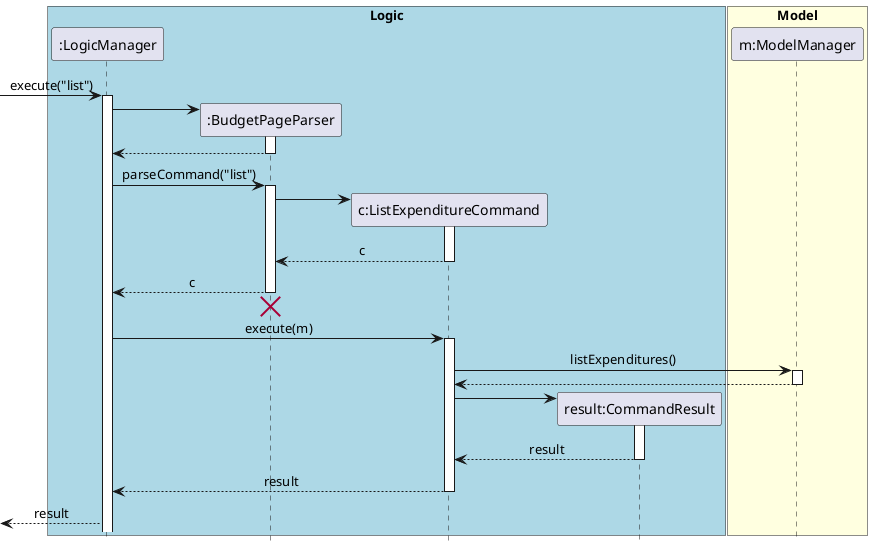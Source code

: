 @startuml
hide footbox
skinparam Sequence {
    MessageAlign center
}
box "Logic" #LightBlue
participant ":LogicManager" as LM
participant ":BudgetPageParser" as BPP
participant "c:ListExpenditureCommand" as LEC
participant "result:CommandResult" as CR
end box

box "Model" #LightYellow
participant "m:ModelManager" as M
end box

[-> LM : execute("list")
activate LM

create BPP
LM -> BPP
activate BPP
LM <-- BPP
deactivate BPP

LM -> BPP : parseCommand("list")
activate BPP

create LEC
BPP -> LEC
activate LEC
BPP <-- LEC : c
deactivate LEC

LM <-- BPP : c
deactivate BPP
LM <-[hidden]- BPP
destroy BPP
LM -> LEC : execute(m)
activate LEC

LEC -> M : listExpenditures()
activate M
LEC <-- M
deactivate M

create CR
LEC -> CR
activate CR
LEC <-- CR : result
deactivate CR

LM <-- LEC : result
deactivate LEC
[<-- LM : result


@enduml
